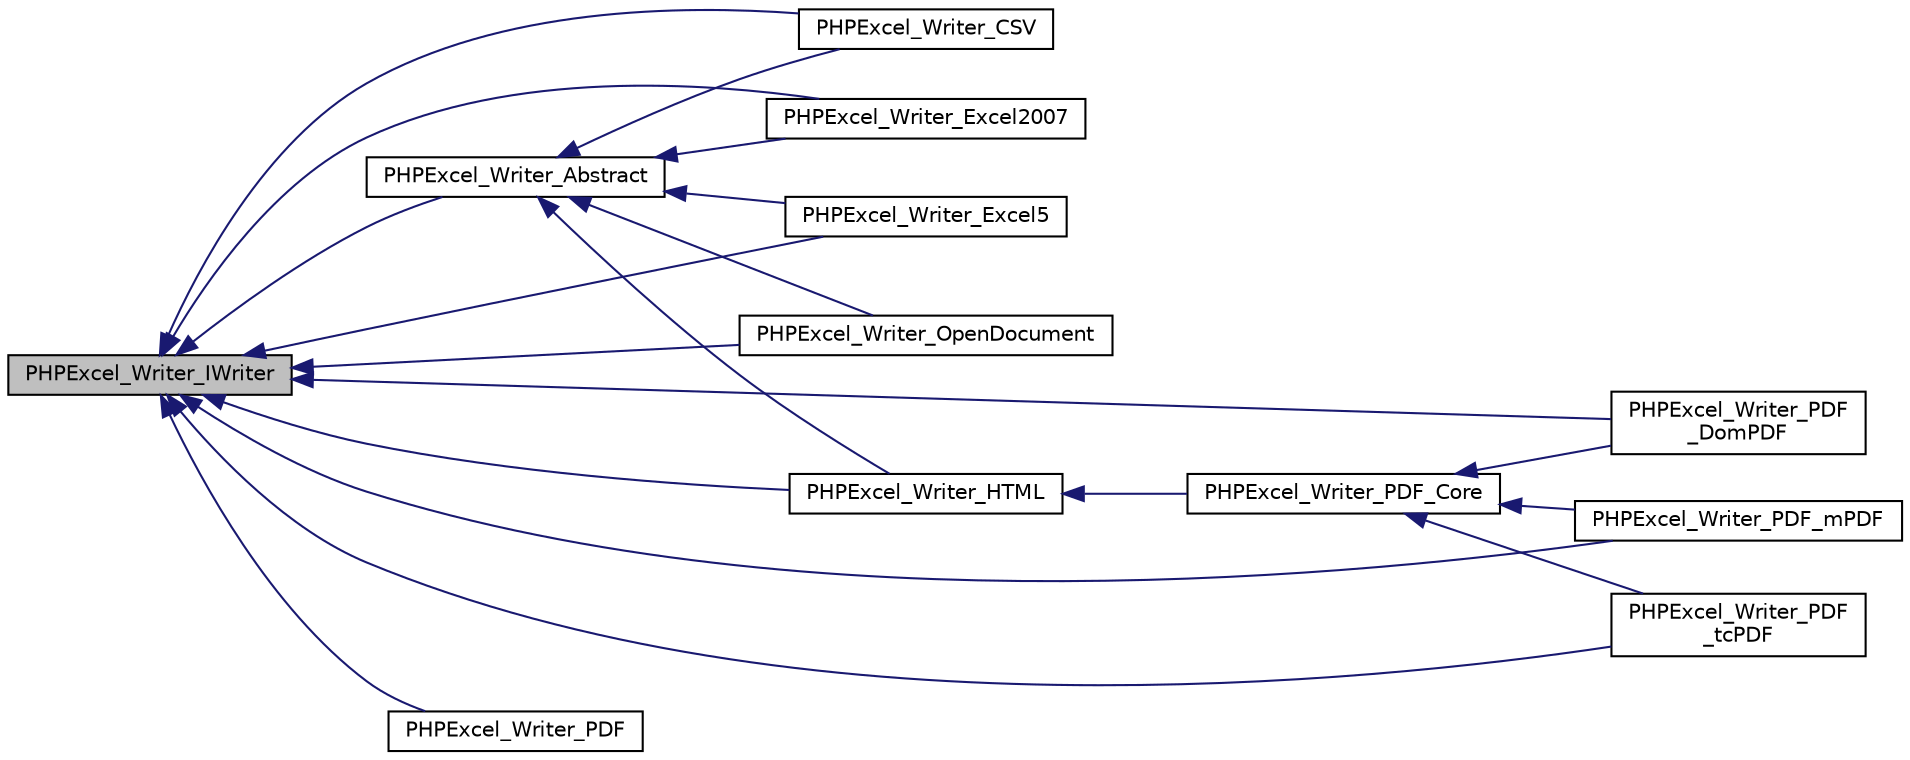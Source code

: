 digraph "PHPExcel_Writer_IWriter"
{
  edge [fontname="Helvetica",fontsize="10",labelfontname="Helvetica",labelfontsize="10"];
  node [fontname="Helvetica",fontsize="10",shape=record];
  rankdir="LR";
  Node0 [label="PHPExcel_Writer_IWriter",height=0.2,width=0.4,color="black", fillcolor="grey75", style="filled", fontcolor="black"];
  Node0 -> Node1 [dir="back",color="midnightblue",fontsize="10",style="solid",fontname="Helvetica"];
  Node1 [label="PHPExcel_Writer_Abstract",height=0.2,width=0.4,color="black", fillcolor="white", style="filled",URL="$class_p_h_p_excel___writer___abstract.html"];
  Node1 -> Node2 [dir="back",color="midnightblue",fontsize="10",style="solid",fontname="Helvetica"];
  Node2 [label="PHPExcel_Writer_CSV",height=0.2,width=0.4,color="black", fillcolor="white", style="filled",URL="$class_p_h_p_excel___writer___c_s_v.html"];
  Node1 -> Node3 [dir="back",color="midnightblue",fontsize="10",style="solid",fontname="Helvetica"];
  Node3 [label="PHPExcel_Writer_Excel2007",height=0.2,width=0.4,color="black", fillcolor="white", style="filled",URL="$class_p_h_p_excel___writer___excel2007.html"];
  Node1 -> Node4 [dir="back",color="midnightblue",fontsize="10",style="solid",fontname="Helvetica"];
  Node4 [label="PHPExcel_Writer_Excel5",height=0.2,width=0.4,color="black", fillcolor="white", style="filled",URL="$class_p_h_p_excel___writer___excel5.html"];
  Node1 -> Node5 [dir="back",color="midnightblue",fontsize="10",style="solid",fontname="Helvetica"];
  Node5 [label="PHPExcel_Writer_HTML",height=0.2,width=0.4,color="black", fillcolor="white", style="filled",URL="$class_p_h_p_excel___writer___h_t_m_l.html"];
  Node5 -> Node6 [dir="back",color="midnightblue",fontsize="10",style="solid",fontname="Helvetica"];
  Node6 [label="PHPExcel_Writer_PDF_Core",height=0.2,width=0.4,color="black", fillcolor="white", style="filled",URL="$class_p_h_p_excel___writer___p_d_f___core.html"];
  Node6 -> Node7 [dir="back",color="midnightblue",fontsize="10",style="solid",fontname="Helvetica"];
  Node7 [label="PHPExcel_Writer_PDF\l_DomPDF",height=0.2,width=0.4,color="black", fillcolor="white", style="filled",URL="$class_p_h_p_excel___writer___p_d_f___dom_p_d_f.html"];
  Node6 -> Node8 [dir="back",color="midnightblue",fontsize="10",style="solid",fontname="Helvetica"];
  Node8 [label="PHPExcel_Writer_PDF_mPDF",height=0.2,width=0.4,color="black", fillcolor="white", style="filled",URL="$class_p_h_p_excel___writer___p_d_f__m_p_d_f.html"];
  Node6 -> Node9 [dir="back",color="midnightblue",fontsize="10",style="solid",fontname="Helvetica"];
  Node9 [label="PHPExcel_Writer_PDF\l_tcPDF",height=0.2,width=0.4,color="black", fillcolor="white", style="filled",URL="$class_p_h_p_excel___writer___p_d_f__tc_p_d_f.html"];
  Node1 -> Node10 [dir="back",color="midnightblue",fontsize="10",style="solid",fontname="Helvetica"];
  Node10 [label="PHPExcel_Writer_OpenDocument",height=0.2,width=0.4,color="black", fillcolor="white", style="filled",URL="$class_p_h_p_excel___writer___open_document.html"];
  Node0 -> Node2 [dir="back",color="midnightblue",fontsize="10",style="solid",fontname="Helvetica"];
  Node0 -> Node3 [dir="back",color="midnightblue",fontsize="10",style="solid",fontname="Helvetica"];
  Node0 -> Node4 [dir="back",color="midnightblue",fontsize="10",style="solid",fontname="Helvetica"];
  Node0 -> Node5 [dir="back",color="midnightblue",fontsize="10",style="solid",fontname="Helvetica"];
  Node0 -> Node10 [dir="back",color="midnightblue",fontsize="10",style="solid",fontname="Helvetica"];
  Node0 -> Node11 [dir="back",color="midnightblue",fontsize="10",style="solid",fontname="Helvetica"];
  Node11 [label="PHPExcel_Writer_PDF",height=0.2,width=0.4,color="black", fillcolor="white", style="filled",URL="$class_p_h_p_excel___writer___p_d_f.html"];
  Node0 -> Node7 [dir="back",color="midnightblue",fontsize="10",style="solid",fontname="Helvetica"];
  Node0 -> Node8 [dir="back",color="midnightblue",fontsize="10",style="solid",fontname="Helvetica"];
  Node0 -> Node9 [dir="back",color="midnightblue",fontsize="10",style="solid",fontname="Helvetica"];
}
